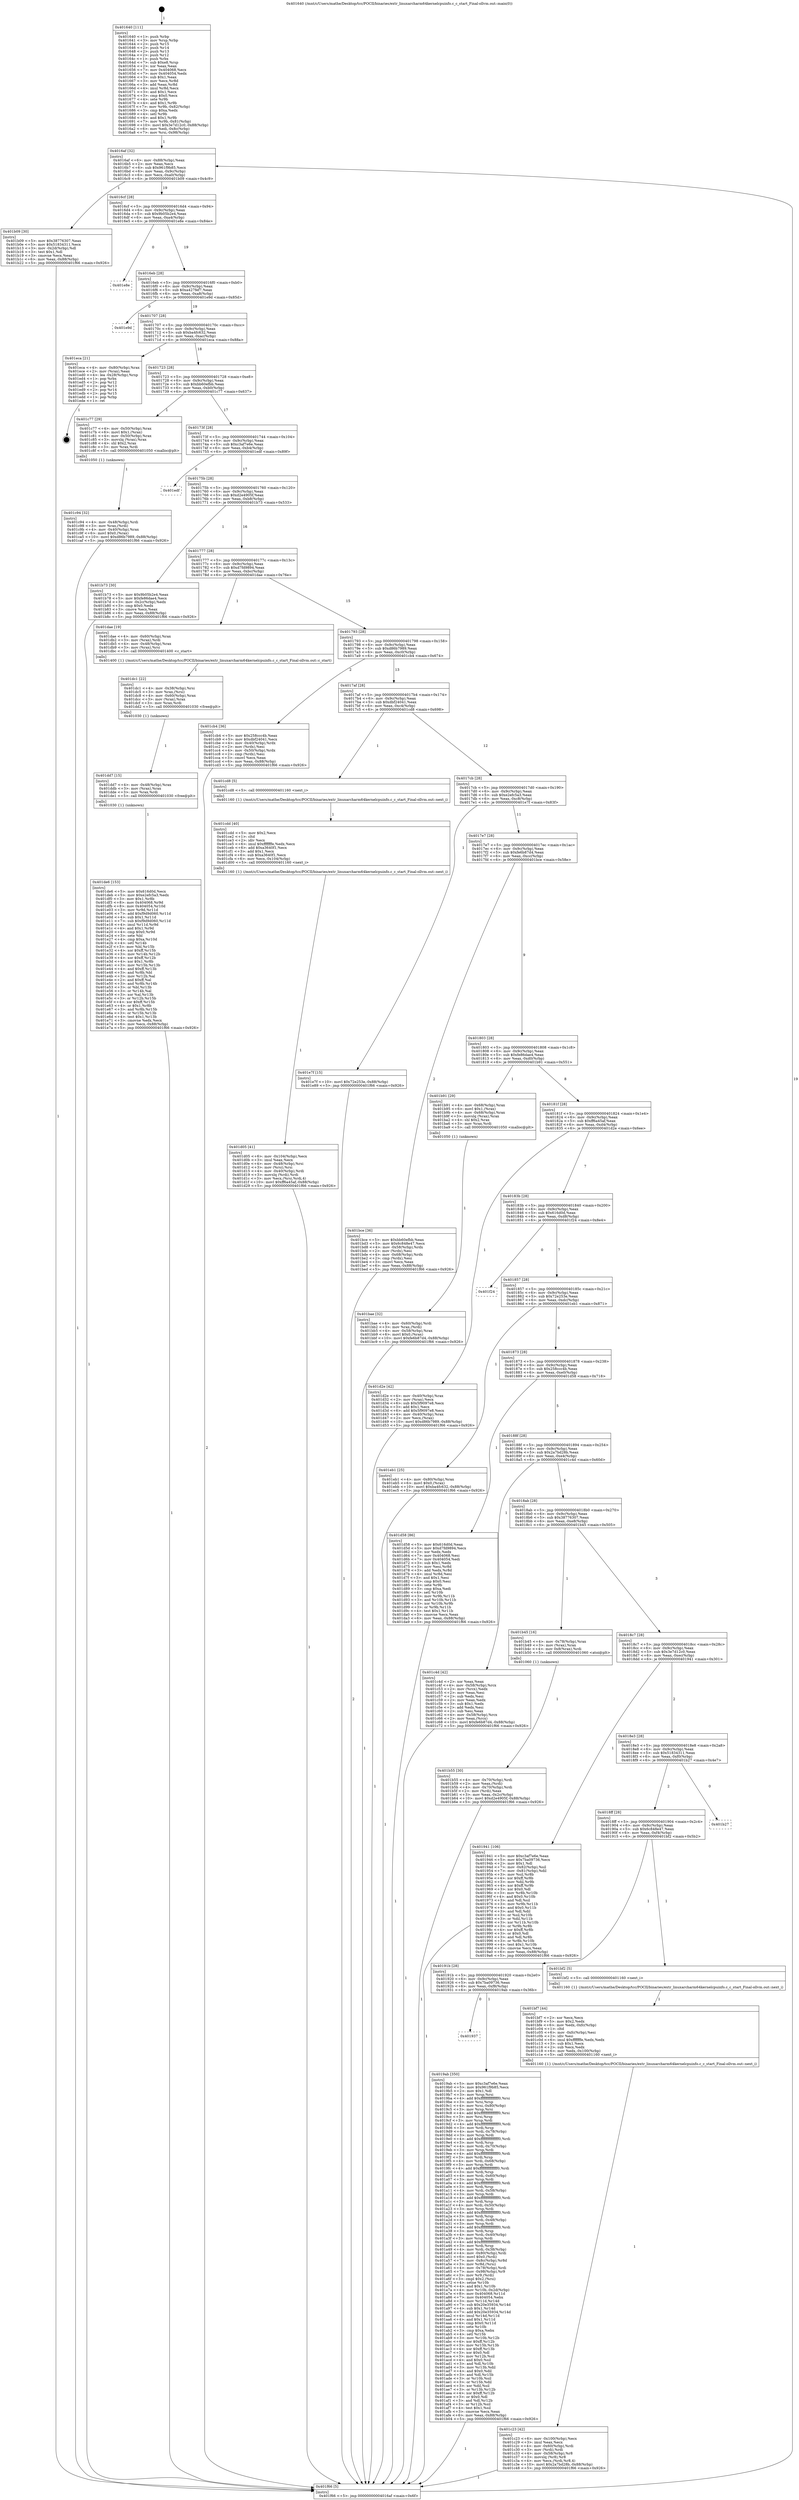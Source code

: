 digraph "0x401640" {
  label = "0x401640 (/mnt/c/Users/mathe/Desktop/tcc/POCII/binaries/extr_linuxarcharm64kernelcpuinfo.c_c_start_Final-ollvm.out::main(0))"
  labelloc = "t"
  node[shape=record]

  Entry [label="",width=0.3,height=0.3,shape=circle,fillcolor=black,style=filled]
  "0x4016af" [label="{
     0x4016af [32]\l
     | [instrs]\l
     &nbsp;&nbsp;0x4016af \<+6\>: mov -0x88(%rbp),%eax\l
     &nbsp;&nbsp;0x4016b5 \<+2\>: mov %eax,%ecx\l
     &nbsp;&nbsp;0x4016b7 \<+6\>: sub $0x961f9b85,%ecx\l
     &nbsp;&nbsp;0x4016bd \<+6\>: mov %eax,-0x9c(%rbp)\l
     &nbsp;&nbsp;0x4016c3 \<+6\>: mov %ecx,-0xa0(%rbp)\l
     &nbsp;&nbsp;0x4016c9 \<+6\>: je 0000000000401b09 \<main+0x4c9\>\l
  }"]
  "0x401b09" [label="{
     0x401b09 [30]\l
     | [instrs]\l
     &nbsp;&nbsp;0x401b09 \<+5\>: mov $0x38776307,%eax\l
     &nbsp;&nbsp;0x401b0e \<+5\>: mov $0x51834311,%ecx\l
     &nbsp;&nbsp;0x401b13 \<+3\>: mov -0x2d(%rbp),%dl\l
     &nbsp;&nbsp;0x401b16 \<+3\>: test $0x1,%dl\l
     &nbsp;&nbsp;0x401b19 \<+3\>: cmovne %ecx,%eax\l
     &nbsp;&nbsp;0x401b1c \<+6\>: mov %eax,-0x88(%rbp)\l
     &nbsp;&nbsp;0x401b22 \<+5\>: jmp 0000000000401f66 \<main+0x926\>\l
  }"]
  "0x4016cf" [label="{
     0x4016cf [28]\l
     | [instrs]\l
     &nbsp;&nbsp;0x4016cf \<+5\>: jmp 00000000004016d4 \<main+0x94\>\l
     &nbsp;&nbsp;0x4016d4 \<+6\>: mov -0x9c(%rbp),%eax\l
     &nbsp;&nbsp;0x4016da \<+5\>: sub $0x9b05b2e4,%eax\l
     &nbsp;&nbsp;0x4016df \<+6\>: mov %eax,-0xa4(%rbp)\l
     &nbsp;&nbsp;0x4016e5 \<+6\>: je 0000000000401e8e \<main+0x84e\>\l
  }"]
  Exit [label="",width=0.3,height=0.3,shape=circle,fillcolor=black,style=filled,peripheries=2]
  "0x401e8e" [label="{
     0x401e8e\l
  }", style=dashed]
  "0x4016eb" [label="{
     0x4016eb [28]\l
     | [instrs]\l
     &nbsp;&nbsp;0x4016eb \<+5\>: jmp 00000000004016f0 \<main+0xb0\>\l
     &nbsp;&nbsp;0x4016f0 \<+6\>: mov -0x9c(%rbp),%eax\l
     &nbsp;&nbsp;0x4016f6 \<+5\>: sub $0xa427fef7,%eax\l
     &nbsp;&nbsp;0x4016fb \<+6\>: mov %eax,-0xa8(%rbp)\l
     &nbsp;&nbsp;0x401701 \<+6\>: je 0000000000401e9d \<main+0x85d\>\l
  }"]
  "0x401de6" [label="{
     0x401de6 [153]\l
     | [instrs]\l
     &nbsp;&nbsp;0x401de6 \<+5\>: mov $0x616d0d,%ecx\l
     &nbsp;&nbsp;0x401deb \<+5\>: mov $0xe2efc5a3,%edx\l
     &nbsp;&nbsp;0x401df0 \<+3\>: mov $0x1,%r8b\l
     &nbsp;&nbsp;0x401df3 \<+8\>: mov 0x404068,%r9d\l
     &nbsp;&nbsp;0x401dfb \<+8\>: mov 0x404054,%r10d\l
     &nbsp;&nbsp;0x401e03 \<+3\>: mov %r9d,%r11d\l
     &nbsp;&nbsp;0x401e06 \<+7\>: add $0xf9d9d060,%r11d\l
     &nbsp;&nbsp;0x401e0d \<+4\>: sub $0x1,%r11d\l
     &nbsp;&nbsp;0x401e11 \<+7\>: sub $0xf9d9d060,%r11d\l
     &nbsp;&nbsp;0x401e18 \<+4\>: imul %r11d,%r9d\l
     &nbsp;&nbsp;0x401e1c \<+4\>: and $0x1,%r9d\l
     &nbsp;&nbsp;0x401e20 \<+4\>: cmp $0x0,%r9d\l
     &nbsp;&nbsp;0x401e24 \<+3\>: sete %bl\l
     &nbsp;&nbsp;0x401e27 \<+4\>: cmp $0xa,%r10d\l
     &nbsp;&nbsp;0x401e2b \<+4\>: setl %r14b\l
     &nbsp;&nbsp;0x401e2f \<+3\>: mov %bl,%r15b\l
     &nbsp;&nbsp;0x401e32 \<+4\>: xor $0xff,%r15b\l
     &nbsp;&nbsp;0x401e36 \<+3\>: mov %r14b,%r12b\l
     &nbsp;&nbsp;0x401e39 \<+4\>: xor $0xff,%r12b\l
     &nbsp;&nbsp;0x401e3d \<+4\>: xor $0x1,%r8b\l
     &nbsp;&nbsp;0x401e41 \<+3\>: mov %r15b,%r13b\l
     &nbsp;&nbsp;0x401e44 \<+4\>: and $0xff,%r13b\l
     &nbsp;&nbsp;0x401e48 \<+3\>: and %r8b,%bl\l
     &nbsp;&nbsp;0x401e4b \<+3\>: mov %r12b,%al\l
     &nbsp;&nbsp;0x401e4e \<+2\>: and $0xff,%al\l
     &nbsp;&nbsp;0x401e50 \<+3\>: and %r8b,%r14b\l
     &nbsp;&nbsp;0x401e53 \<+3\>: or %bl,%r13b\l
     &nbsp;&nbsp;0x401e56 \<+3\>: or %r14b,%al\l
     &nbsp;&nbsp;0x401e59 \<+3\>: xor %al,%r13b\l
     &nbsp;&nbsp;0x401e5c \<+3\>: or %r12b,%r15b\l
     &nbsp;&nbsp;0x401e5f \<+4\>: xor $0xff,%r15b\l
     &nbsp;&nbsp;0x401e63 \<+4\>: or $0x1,%r8b\l
     &nbsp;&nbsp;0x401e67 \<+3\>: and %r8b,%r15b\l
     &nbsp;&nbsp;0x401e6a \<+3\>: or %r15b,%r13b\l
     &nbsp;&nbsp;0x401e6d \<+4\>: test $0x1,%r13b\l
     &nbsp;&nbsp;0x401e71 \<+3\>: cmovne %edx,%ecx\l
     &nbsp;&nbsp;0x401e74 \<+6\>: mov %ecx,-0x88(%rbp)\l
     &nbsp;&nbsp;0x401e7a \<+5\>: jmp 0000000000401f66 \<main+0x926\>\l
  }"]
  "0x401e9d" [label="{
     0x401e9d\l
  }", style=dashed]
  "0x401707" [label="{
     0x401707 [28]\l
     | [instrs]\l
     &nbsp;&nbsp;0x401707 \<+5\>: jmp 000000000040170c \<main+0xcc\>\l
     &nbsp;&nbsp;0x40170c \<+6\>: mov -0x9c(%rbp),%eax\l
     &nbsp;&nbsp;0x401712 \<+5\>: sub $0xba4fc632,%eax\l
     &nbsp;&nbsp;0x401717 \<+6\>: mov %eax,-0xac(%rbp)\l
     &nbsp;&nbsp;0x40171d \<+6\>: je 0000000000401eca \<main+0x88a\>\l
  }"]
  "0x401dd7" [label="{
     0x401dd7 [15]\l
     | [instrs]\l
     &nbsp;&nbsp;0x401dd7 \<+4\>: mov -0x48(%rbp),%rax\l
     &nbsp;&nbsp;0x401ddb \<+3\>: mov (%rax),%rax\l
     &nbsp;&nbsp;0x401dde \<+3\>: mov %rax,%rdi\l
     &nbsp;&nbsp;0x401de1 \<+5\>: call 0000000000401030 \<free@plt\>\l
     | [calls]\l
     &nbsp;&nbsp;0x401030 \{1\} (unknown)\l
  }"]
  "0x401eca" [label="{
     0x401eca [21]\l
     | [instrs]\l
     &nbsp;&nbsp;0x401eca \<+4\>: mov -0x80(%rbp),%rax\l
     &nbsp;&nbsp;0x401ece \<+2\>: mov (%rax),%eax\l
     &nbsp;&nbsp;0x401ed0 \<+4\>: lea -0x28(%rbp),%rsp\l
     &nbsp;&nbsp;0x401ed4 \<+1\>: pop %rbx\l
     &nbsp;&nbsp;0x401ed5 \<+2\>: pop %r12\l
     &nbsp;&nbsp;0x401ed7 \<+2\>: pop %r13\l
     &nbsp;&nbsp;0x401ed9 \<+2\>: pop %r14\l
     &nbsp;&nbsp;0x401edb \<+2\>: pop %r15\l
     &nbsp;&nbsp;0x401edd \<+1\>: pop %rbp\l
     &nbsp;&nbsp;0x401ede \<+1\>: ret\l
  }"]
  "0x401723" [label="{
     0x401723 [28]\l
     | [instrs]\l
     &nbsp;&nbsp;0x401723 \<+5\>: jmp 0000000000401728 \<main+0xe8\>\l
     &nbsp;&nbsp;0x401728 \<+6\>: mov -0x9c(%rbp),%eax\l
     &nbsp;&nbsp;0x40172e \<+5\>: sub $0xbb60efbb,%eax\l
     &nbsp;&nbsp;0x401733 \<+6\>: mov %eax,-0xb0(%rbp)\l
     &nbsp;&nbsp;0x401739 \<+6\>: je 0000000000401c77 \<main+0x637\>\l
  }"]
  "0x401dc1" [label="{
     0x401dc1 [22]\l
     | [instrs]\l
     &nbsp;&nbsp;0x401dc1 \<+4\>: mov -0x38(%rbp),%rsi\l
     &nbsp;&nbsp;0x401dc5 \<+3\>: mov %rax,(%rsi)\l
     &nbsp;&nbsp;0x401dc8 \<+4\>: mov -0x60(%rbp),%rax\l
     &nbsp;&nbsp;0x401dcc \<+3\>: mov (%rax),%rax\l
     &nbsp;&nbsp;0x401dcf \<+3\>: mov %rax,%rdi\l
     &nbsp;&nbsp;0x401dd2 \<+5\>: call 0000000000401030 \<free@plt\>\l
     | [calls]\l
     &nbsp;&nbsp;0x401030 \{1\} (unknown)\l
  }"]
  "0x401c77" [label="{
     0x401c77 [29]\l
     | [instrs]\l
     &nbsp;&nbsp;0x401c77 \<+4\>: mov -0x50(%rbp),%rax\l
     &nbsp;&nbsp;0x401c7b \<+6\>: movl $0x1,(%rax)\l
     &nbsp;&nbsp;0x401c81 \<+4\>: mov -0x50(%rbp),%rax\l
     &nbsp;&nbsp;0x401c85 \<+3\>: movslq (%rax),%rax\l
     &nbsp;&nbsp;0x401c88 \<+4\>: shl $0x2,%rax\l
     &nbsp;&nbsp;0x401c8c \<+3\>: mov %rax,%rdi\l
     &nbsp;&nbsp;0x401c8f \<+5\>: call 0000000000401050 \<malloc@plt\>\l
     | [calls]\l
     &nbsp;&nbsp;0x401050 \{1\} (unknown)\l
  }"]
  "0x40173f" [label="{
     0x40173f [28]\l
     | [instrs]\l
     &nbsp;&nbsp;0x40173f \<+5\>: jmp 0000000000401744 \<main+0x104\>\l
     &nbsp;&nbsp;0x401744 \<+6\>: mov -0x9c(%rbp),%eax\l
     &nbsp;&nbsp;0x40174a \<+5\>: sub $0xc3af7e6e,%eax\l
     &nbsp;&nbsp;0x40174f \<+6\>: mov %eax,-0xb4(%rbp)\l
     &nbsp;&nbsp;0x401755 \<+6\>: je 0000000000401edf \<main+0x89f\>\l
  }"]
  "0x401d05" [label="{
     0x401d05 [41]\l
     | [instrs]\l
     &nbsp;&nbsp;0x401d05 \<+6\>: mov -0x104(%rbp),%ecx\l
     &nbsp;&nbsp;0x401d0b \<+3\>: imul %eax,%ecx\l
     &nbsp;&nbsp;0x401d0e \<+4\>: mov -0x48(%rbp),%rsi\l
     &nbsp;&nbsp;0x401d12 \<+3\>: mov (%rsi),%rsi\l
     &nbsp;&nbsp;0x401d15 \<+4\>: mov -0x40(%rbp),%rdi\l
     &nbsp;&nbsp;0x401d19 \<+3\>: movslq (%rdi),%rdi\l
     &nbsp;&nbsp;0x401d1c \<+3\>: mov %ecx,(%rsi,%rdi,4)\l
     &nbsp;&nbsp;0x401d1f \<+10\>: movl $0xff6a45af,-0x88(%rbp)\l
     &nbsp;&nbsp;0x401d29 \<+5\>: jmp 0000000000401f66 \<main+0x926\>\l
  }"]
  "0x401edf" [label="{
     0x401edf\l
  }", style=dashed]
  "0x40175b" [label="{
     0x40175b [28]\l
     | [instrs]\l
     &nbsp;&nbsp;0x40175b \<+5\>: jmp 0000000000401760 \<main+0x120\>\l
     &nbsp;&nbsp;0x401760 \<+6\>: mov -0x9c(%rbp),%eax\l
     &nbsp;&nbsp;0x401766 \<+5\>: sub $0xd2e4905f,%eax\l
     &nbsp;&nbsp;0x40176b \<+6\>: mov %eax,-0xb8(%rbp)\l
     &nbsp;&nbsp;0x401771 \<+6\>: je 0000000000401b73 \<main+0x533\>\l
  }"]
  "0x401cdd" [label="{
     0x401cdd [40]\l
     | [instrs]\l
     &nbsp;&nbsp;0x401cdd \<+5\>: mov $0x2,%ecx\l
     &nbsp;&nbsp;0x401ce2 \<+1\>: cltd\l
     &nbsp;&nbsp;0x401ce3 \<+2\>: idiv %ecx\l
     &nbsp;&nbsp;0x401ce5 \<+6\>: imul $0xfffffffe,%edx,%ecx\l
     &nbsp;&nbsp;0x401ceb \<+6\>: add $0xa3640f1,%ecx\l
     &nbsp;&nbsp;0x401cf1 \<+3\>: add $0x1,%ecx\l
     &nbsp;&nbsp;0x401cf4 \<+6\>: sub $0xa3640f1,%ecx\l
     &nbsp;&nbsp;0x401cfa \<+6\>: mov %ecx,-0x104(%rbp)\l
     &nbsp;&nbsp;0x401d00 \<+5\>: call 0000000000401160 \<next_i\>\l
     | [calls]\l
     &nbsp;&nbsp;0x401160 \{1\} (/mnt/c/Users/mathe/Desktop/tcc/POCII/binaries/extr_linuxarcharm64kernelcpuinfo.c_c_start_Final-ollvm.out::next_i)\l
  }"]
  "0x401b73" [label="{
     0x401b73 [30]\l
     | [instrs]\l
     &nbsp;&nbsp;0x401b73 \<+5\>: mov $0x9b05b2e4,%eax\l
     &nbsp;&nbsp;0x401b78 \<+5\>: mov $0xfe86dae4,%ecx\l
     &nbsp;&nbsp;0x401b7d \<+3\>: mov -0x2c(%rbp),%edx\l
     &nbsp;&nbsp;0x401b80 \<+3\>: cmp $0x0,%edx\l
     &nbsp;&nbsp;0x401b83 \<+3\>: cmove %ecx,%eax\l
     &nbsp;&nbsp;0x401b86 \<+6\>: mov %eax,-0x88(%rbp)\l
     &nbsp;&nbsp;0x401b8c \<+5\>: jmp 0000000000401f66 \<main+0x926\>\l
  }"]
  "0x401777" [label="{
     0x401777 [28]\l
     | [instrs]\l
     &nbsp;&nbsp;0x401777 \<+5\>: jmp 000000000040177c \<main+0x13c\>\l
     &nbsp;&nbsp;0x40177c \<+6\>: mov -0x9c(%rbp),%eax\l
     &nbsp;&nbsp;0x401782 \<+5\>: sub $0xd7fd9894,%eax\l
     &nbsp;&nbsp;0x401787 \<+6\>: mov %eax,-0xbc(%rbp)\l
     &nbsp;&nbsp;0x40178d \<+6\>: je 0000000000401dae \<main+0x76e\>\l
  }"]
  "0x401c94" [label="{
     0x401c94 [32]\l
     | [instrs]\l
     &nbsp;&nbsp;0x401c94 \<+4\>: mov -0x48(%rbp),%rdi\l
     &nbsp;&nbsp;0x401c98 \<+3\>: mov %rax,(%rdi)\l
     &nbsp;&nbsp;0x401c9b \<+4\>: mov -0x40(%rbp),%rax\l
     &nbsp;&nbsp;0x401c9f \<+6\>: movl $0x0,(%rax)\l
     &nbsp;&nbsp;0x401ca5 \<+10\>: movl $0xd86b7989,-0x88(%rbp)\l
     &nbsp;&nbsp;0x401caf \<+5\>: jmp 0000000000401f66 \<main+0x926\>\l
  }"]
  "0x401dae" [label="{
     0x401dae [19]\l
     | [instrs]\l
     &nbsp;&nbsp;0x401dae \<+4\>: mov -0x60(%rbp),%rax\l
     &nbsp;&nbsp;0x401db2 \<+3\>: mov (%rax),%rdi\l
     &nbsp;&nbsp;0x401db5 \<+4\>: mov -0x48(%rbp),%rax\l
     &nbsp;&nbsp;0x401db9 \<+3\>: mov (%rax),%rsi\l
     &nbsp;&nbsp;0x401dbc \<+5\>: call 0000000000401400 \<c_start\>\l
     | [calls]\l
     &nbsp;&nbsp;0x401400 \{1\} (/mnt/c/Users/mathe/Desktop/tcc/POCII/binaries/extr_linuxarcharm64kernelcpuinfo.c_c_start_Final-ollvm.out::c_start)\l
  }"]
  "0x401793" [label="{
     0x401793 [28]\l
     | [instrs]\l
     &nbsp;&nbsp;0x401793 \<+5\>: jmp 0000000000401798 \<main+0x158\>\l
     &nbsp;&nbsp;0x401798 \<+6\>: mov -0x9c(%rbp),%eax\l
     &nbsp;&nbsp;0x40179e \<+5\>: sub $0xd86b7989,%eax\l
     &nbsp;&nbsp;0x4017a3 \<+6\>: mov %eax,-0xc0(%rbp)\l
     &nbsp;&nbsp;0x4017a9 \<+6\>: je 0000000000401cb4 \<main+0x674\>\l
  }"]
  "0x401c23" [label="{
     0x401c23 [42]\l
     | [instrs]\l
     &nbsp;&nbsp;0x401c23 \<+6\>: mov -0x100(%rbp),%ecx\l
     &nbsp;&nbsp;0x401c29 \<+3\>: imul %eax,%ecx\l
     &nbsp;&nbsp;0x401c2c \<+4\>: mov -0x60(%rbp),%rdi\l
     &nbsp;&nbsp;0x401c30 \<+3\>: mov (%rdi),%rdi\l
     &nbsp;&nbsp;0x401c33 \<+4\>: mov -0x58(%rbp),%r8\l
     &nbsp;&nbsp;0x401c37 \<+3\>: movslq (%r8),%r8\l
     &nbsp;&nbsp;0x401c3a \<+4\>: mov %ecx,(%rdi,%r8,4)\l
     &nbsp;&nbsp;0x401c3e \<+10\>: movl $0x2a7bd28b,-0x88(%rbp)\l
     &nbsp;&nbsp;0x401c48 \<+5\>: jmp 0000000000401f66 \<main+0x926\>\l
  }"]
  "0x401cb4" [label="{
     0x401cb4 [36]\l
     | [instrs]\l
     &nbsp;&nbsp;0x401cb4 \<+5\>: mov $0x258ccc4b,%eax\l
     &nbsp;&nbsp;0x401cb9 \<+5\>: mov $0xdbf24041,%ecx\l
     &nbsp;&nbsp;0x401cbe \<+4\>: mov -0x40(%rbp),%rdx\l
     &nbsp;&nbsp;0x401cc2 \<+2\>: mov (%rdx),%esi\l
     &nbsp;&nbsp;0x401cc4 \<+4\>: mov -0x50(%rbp),%rdx\l
     &nbsp;&nbsp;0x401cc8 \<+2\>: cmp (%rdx),%esi\l
     &nbsp;&nbsp;0x401cca \<+3\>: cmovl %ecx,%eax\l
     &nbsp;&nbsp;0x401ccd \<+6\>: mov %eax,-0x88(%rbp)\l
     &nbsp;&nbsp;0x401cd3 \<+5\>: jmp 0000000000401f66 \<main+0x926\>\l
  }"]
  "0x4017af" [label="{
     0x4017af [28]\l
     | [instrs]\l
     &nbsp;&nbsp;0x4017af \<+5\>: jmp 00000000004017b4 \<main+0x174\>\l
     &nbsp;&nbsp;0x4017b4 \<+6\>: mov -0x9c(%rbp),%eax\l
     &nbsp;&nbsp;0x4017ba \<+5\>: sub $0xdbf24041,%eax\l
     &nbsp;&nbsp;0x4017bf \<+6\>: mov %eax,-0xc4(%rbp)\l
     &nbsp;&nbsp;0x4017c5 \<+6\>: je 0000000000401cd8 \<main+0x698\>\l
  }"]
  "0x401bf7" [label="{
     0x401bf7 [44]\l
     | [instrs]\l
     &nbsp;&nbsp;0x401bf7 \<+2\>: xor %ecx,%ecx\l
     &nbsp;&nbsp;0x401bf9 \<+5\>: mov $0x2,%edx\l
     &nbsp;&nbsp;0x401bfe \<+6\>: mov %edx,-0xfc(%rbp)\l
     &nbsp;&nbsp;0x401c04 \<+1\>: cltd\l
     &nbsp;&nbsp;0x401c05 \<+6\>: mov -0xfc(%rbp),%esi\l
     &nbsp;&nbsp;0x401c0b \<+2\>: idiv %esi\l
     &nbsp;&nbsp;0x401c0d \<+6\>: imul $0xfffffffe,%edx,%edx\l
     &nbsp;&nbsp;0x401c13 \<+3\>: sub $0x1,%ecx\l
     &nbsp;&nbsp;0x401c16 \<+2\>: sub %ecx,%edx\l
     &nbsp;&nbsp;0x401c18 \<+6\>: mov %edx,-0x100(%rbp)\l
     &nbsp;&nbsp;0x401c1e \<+5\>: call 0000000000401160 \<next_i\>\l
     | [calls]\l
     &nbsp;&nbsp;0x401160 \{1\} (/mnt/c/Users/mathe/Desktop/tcc/POCII/binaries/extr_linuxarcharm64kernelcpuinfo.c_c_start_Final-ollvm.out::next_i)\l
  }"]
  "0x401cd8" [label="{
     0x401cd8 [5]\l
     | [instrs]\l
     &nbsp;&nbsp;0x401cd8 \<+5\>: call 0000000000401160 \<next_i\>\l
     | [calls]\l
     &nbsp;&nbsp;0x401160 \{1\} (/mnt/c/Users/mathe/Desktop/tcc/POCII/binaries/extr_linuxarcharm64kernelcpuinfo.c_c_start_Final-ollvm.out::next_i)\l
  }"]
  "0x4017cb" [label="{
     0x4017cb [28]\l
     | [instrs]\l
     &nbsp;&nbsp;0x4017cb \<+5\>: jmp 00000000004017d0 \<main+0x190\>\l
     &nbsp;&nbsp;0x4017d0 \<+6\>: mov -0x9c(%rbp),%eax\l
     &nbsp;&nbsp;0x4017d6 \<+5\>: sub $0xe2efc5a3,%eax\l
     &nbsp;&nbsp;0x4017db \<+6\>: mov %eax,-0xc8(%rbp)\l
     &nbsp;&nbsp;0x4017e1 \<+6\>: je 0000000000401e7f \<main+0x83f\>\l
  }"]
  "0x401bae" [label="{
     0x401bae [32]\l
     | [instrs]\l
     &nbsp;&nbsp;0x401bae \<+4\>: mov -0x60(%rbp),%rdi\l
     &nbsp;&nbsp;0x401bb2 \<+3\>: mov %rax,(%rdi)\l
     &nbsp;&nbsp;0x401bb5 \<+4\>: mov -0x58(%rbp),%rax\l
     &nbsp;&nbsp;0x401bb9 \<+6\>: movl $0x0,(%rax)\l
     &nbsp;&nbsp;0x401bbf \<+10\>: movl $0xfe6b87d4,-0x88(%rbp)\l
     &nbsp;&nbsp;0x401bc9 \<+5\>: jmp 0000000000401f66 \<main+0x926\>\l
  }"]
  "0x401e7f" [label="{
     0x401e7f [15]\l
     | [instrs]\l
     &nbsp;&nbsp;0x401e7f \<+10\>: movl $0x72e253e,-0x88(%rbp)\l
     &nbsp;&nbsp;0x401e89 \<+5\>: jmp 0000000000401f66 \<main+0x926\>\l
  }"]
  "0x4017e7" [label="{
     0x4017e7 [28]\l
     | [instrs]\l
     &nbsp;&nbsp;0x4017e7 \<+5\>: jmp 00000000004017ec \<main+0x1ac\>\l
     &nbsp;&nbsp;0x4017ec \<+6\>: mov -0x9c(%rbp),%eax\l
     &nbsp;&nbsp;0x4017f2 \<+5\>: sub $0xfe6b87d4,%eax\l
     &nbsp;&nbsp;0x4017f7 \<+6\>: mov %eax,-0xcc(%rbp)\l
     &nbsp;&nbsp;0x4017fd \<+6\>: je 0000000000401bce \<main+0x58e\>\l
  }"]
  "0x401b55" [label="{
     0x401b55 [30]\l
     | [instrs]\l
     &nbsp;&nbsp;0x401b55 \<+4\>: mov -0x70(%rbp),%rdi\l
     &nbsp;&nbsp;0x401b59 \<+2\>: mov %eax,(%rdi)\l
     &nbsp;&nbsp;0x401b5b \<+4\>: mov -0x70(%rbp),%rdi\l
     &nbsp;&nbsp;0x401b5f \<+2\>: mov (%rdi),%eax\l
     &nbsp;&nbsp;0x401b61 \<+3\>: mov %eax,-0x2c(%rbp)\l
     &nbsp;&nbsp;0x401b64 \<+10\>: movl $0xd2e4905f,-0x88(%rbp)\l
     &nbsp;&nbsp;0x401b6e \<+5\>: jmp 0000000000401f66 \<main+0x926\>\l
  }"]
  "0x401bce" [label="{
     0x401bce [36]\l
     | [instrs]\l
     &nbsp;&nbsp;0x401bce \<+5\>: mov $0xbb60efbb,%eax\l
     &nbsp;&nbsp;0x401bd3 \<+5\>: mov $0x6c848e47,%ecx\l
     &nbsp;&nbsp;0x401bd8 \<+4\>: mov -0x58(%rbp),%rdx\l
     &nbsp;&nbsp;0x401bdc \<+2\>: mov (%rdx),%esi\l
     &nbsp;&nbsp;0x401bde \<+4\>: mov -0x68(%rbp),%rdx\l
     &nbsp;&nbsp;0x401be2 \<+2\>: cmp (%rdx),%esi\l
     &nbsp;&nbsp;0x401be4 \<+3\>: cmovl %ecx,%eax\l
     &nbsp;&nbsp;0x401be7 \<+6\>: mov %eax,-0x88(%rbp)\l
     &nbsp;&nbsp;0x401bed \<+5\>: jmp 0000000000401f66 \<main+0x926\>\l
  }"]
  "0x401803" [label="{
     0x401803 [28]\l
     | [instrs]\l
     &nbsp;&nbsp;0x401803 \<+5\>: jmp 0000000000401808 \<main+0x1c8\>\l
     &nbsp;&nbsp;0x401808 \<+6\>: mov -0x9c(%rbp),%eax\l
     &nbsp;&nbsp;0x40180e \<+5\>: sub $0xfe86dae4,%eax\l
     &nbsp;&nbsp;0x401813 \<+6\>: mov %eax,-0xd0(%rbp)\l
     &nbsp;&nbsp;0x401819 \<+6\>: je 0000000000401b91 \<main+0x551\>\l
  }"]
  "0x401937" [label="{
     0x401937\l
  }", style=dashed]
  "0x401b91" [label="{
     0x401b91 [29]\l
     | [instrs]\l
     &nbsp;&nbsp;0x401b91 \<+4\>: mov -0x68(%rbp),%rax\l
     &nbsp;&nbsp;0x401b95 \<+6\>: movl $0x1,(%rax)\l
     &nbsp;&nbsp;0x401b9b \<+4\>: mov -0x68(%rbp),%rax\l
     &nbsp;&nbsp;0x401b9f \<+3\>: movslq (%rax),%rax\l
     &nbsp;&nbsp;0x401ba2 \<+4\>: shl $0x2,%rax\l
     &nbsp;&nbsp;0x401ba6 \<+3\>: mov %rax,%rdi\l
     &nbsp;&nbsp;0x401ba9 \<+5\>: call 0000000000401050 \<malloc@plt\>\l
     | [calls]\l
     &nbsp;&nbsp;0x401050 \{1\} (unknown)\l
  }"]
  "0x40181f" [label="{
     0x40181f [28]\l
     | [instrs]\l
     &nbsp;&nbsp;0x40181f \<+5\>: jmp 0000000000401824 \<main+0x1e4\>\l
     &nbsp;&nbsp;0x401824 \<+6\>: mov -0x9c(%rbp),%eax\l
     &nbsp;&nbsp;0x40182a \<+5\>: sub $0xff6a45af,%eax\l
     &nbsp;&nbsp;0x40182f \<+6\>: mov %eax,-0xd4(%rbp)\l
     &nbsp;&nbsp;0x401835 \<+6\>: je 0000000000401d2e \<main+0x6ee\>\l
  }"]
  "0x4019ab" [label="{
     0x4019ab [350]\l
     | [instrs]\l
     &nbsp;&nbsp;0x4019ab \<+5\>: mov $0xc3af7e6e,%eax\l
     &nbsp;&nbsp;0x4019b0 \<+5\>: mov $0x961f9b85,%ecx\l
     &nbsp;&nbsp;0x4019b5 \<+2\>: mov $0x1,%dl\l
     &nbsp;&nbsp;0x4019b7 \<+3\>: mov %rsp,%rsi\l
     &nbsp;&nbsp;0x4019ba \<+4\>: add $0xfffffffffffffff0,%rsi\l
     &nbsp;&nbsp;0x4019be \<+3\>: mov %rsi,%rsp\l
     &nbsp;&nbsp;0x4019c1 \<+4\>: mov %rsi,-0x80(%rbp)\l
     &nbsp;&nbsp;0x4019c5 \<+3\>: mov %rsp,%rsi\l
     &nbsp;&nbsp;0x4019c8 \<+4\>: add $0xfffffffffffffff0,%rsi\l
     &nbsp;&nbsp;0x4019cc \<+3\>: mov %rsi,%rsp\l
     &nbsp;&nbsp;0x4019cf \<+3\>: mov %rsp,%rdi\l
     &nbsp;&nbsp;0x4019d2 \<+4\>: add $0xfffffffffffffff0,%rdi\l
     &nbsp;&nbsp;0x4019d6 \<+3\>: mov %rdi,%rsp\l
     &nbsp;&nbsp;0x4019d9 \<+4\>: mov %rdi,-0x78(%rbp)\l
     &nbsp;&nbsp;0x4019dd \<+3\>: mov %rsp,%rdi\l
     &nbsp;&nbsp;0x4019e0 \<+4\>: add $0xfffffffffffffff0,%rdi\l
     &nbsp;&nbsp;0x4019e4 \<+3\>: mov %rdi,%rsp\l
     &nbsp;&nbsp;0x4019e7 \<+4\>: mov %rdi,-0x70(%rbp)\l
     &nbsp;&nbsp;0x4019eb \<+3\>: mov %rsp,%rdi\l
     &nbsp;&nbsp;0x4019ee \<+4\>: add $0xfffffffffffffff0,%rdi\l
     &nbsp;&nbsp;0x4019f2 \<+3\>: mov %rdi,%rsp\l
     &nbsp;&nbsp;0x4019f5 \<+4\>: mov %rdi,-0x68(%rbp)\l
     &nbsp;&nbsp;0x4019f9 \<+3\>: mov %rsp,%rdi\l
     &nbsp;&nbsp;0x4019fc \<+4\>: add $0xfffffffffffffff0,%rdi\l
     &nbsp;&nbsp;0x401a00 \<+3\>: mov %rdi,%rsp\l
     &nbsp;&nbsp;0x401a03 \<+4\>: mov %rdi,-0x60(%rbp)\l
     &nbsp;&nbsp;0x401a07 \<+3\>: mov %rsp,%rdi\l
     &nbsp;&nbsp;0x401a0a \<+4\>: add $0xfffffffffffffff0,%rdi\l
     &nbsp;&nbsp;0x401a0e \<+3\>: mov %rdi,%rsp\l
     &nbsp;&nbsp;0x401a11 \<+4\>: mov %rdi,-0x58(%rbp)\l
     &nbsp;&nbsp;0x401a15 \<+3\>: mov %rsp,%rdi\l
     &nbsp;&nbsp;0x401a18 \<+4\>: add $0xfffffffffffffff0,%rdi\l
     &nbsp;&nbsp;0x401a1c \<+3\>: mov %rdi,%rsp\l
     &nbsp;&nbsp;0x401a1f \<+4\>: mov %rdi,-0x50(%rbp)\l
     &nbsp;&nbsp;0x401a23 \<+3\>: mov %rsp,%rdi\l
     &nbsp;&nbsp;0x401a26 \<+4\>: add $0xfffffffffffffff0,%rdi\l
     &nbsp;&nbsp;0x401a2a \<+3\>: mov %rdi,%rsp\l
     &nbsp;&nbsp;0x401a2d \<+4\>: mov %rdi,-0x48(%rbp)\l
     &nbsp;&nbsp;0x401a31 \<+3\>: mov %rsp,%rdi\l
     &nbsp;&nbsp;0x401a34 \<+4\>: add $0xfffffffffffffff0,%rdi\l
     &nbsp;&nbsp;0x401a38 \<+3\>: mov %rdi,%rsp\l
     &nbsp;&nbsp;0x401a3b \<+4\>: mov %rdi,-0x40(%rbp)\l
     &nbsp;&nbsp;0x401a3f \<+3\>: mov %rsp,%rdi\l
     &nbsp;&nbsp;0x401a42 \<+4\>: add $0xfffffffffffffff0,%rdi\l
     &nbsp;&nbsp;0x401a46 \<+3\>: mov %rdi,%rsp\l
     &nbsp;&nbsp;0x401a49 \<+4\>: mov %rdi,-0x38(%rbp)\l
     &nbsp;&nbsp;0x401a4d \<+4\>: mov -0x80(%rbp),%rdi\l
     &nbsp;&nbsp;0x401a51 \<+6\>: movl $0x0,(%rdi)\l
     &nbsp;&nbsp;0x401a57 \<+7\>: mov -0x8c(%rbp),%r8d\l
     &nbsp;&nbsp;0x401a5e \<+3\>: mov %r8d,(%rsi)\l
     &nbsp;&nbsp;0x401a61 \<+4\>: mov -0x78(%rbp),%rdi\l
     &nbsp;&nbsp;0x401a65 \<+7\>: mov -0x98(%rbp),%r9\l
     &nbsp;&nbsp;0x401a6c \<+3\>: mov %r9,(%rdi)\l
     &nbsp;&nbsp;0x401a6f \<+3\>: cmpl $0x2,(%rsi)\l
     &nbsp;&nbsp;0x401a72 \<+4\>: setne %r10b\l
     &nbsp;&nbsp;0x401a76 \<+4\>: and $0x1,%r10b\l
     &nbsp;&nbsp;0x401a7a \<+4\>: mov %r10b,-0x2d(%rbp)\l
     &nbsp;&nbsp;0x401a7e \<+8\>: mov 0x404068,%r11d\l
     &nbsp;&nbsp;0x401a86 \<+7\>: mov 0x404054,%ebx\l
     &nbsp;&nbsp;0x401a8d \<+3\>: mov %r11d,%r14d\l
     &nbsp;&nbsp;0x401a90 \<+7\>: sub $0x20e35934,%r14d\l
     &nbsp;&nbsp;0x401a97 \<+4\>: sub $0x1,%r14d\l
     &nbsp;&nbsp;0x401a9b \<+7\>: add $0x20e35934,%r14d\l
     &nbsp;&nbsp;0x401aa2 \<+4\>: imul %r14d,%r11d\l
     &nbsp;&nbsp;0x401aa6 \<+4\>: and $0x1,%r11d\l
     &nbsp;&nbsp;0x401aaa \<+4\>: cmp $0x0,%r11d\l
     &nbsp;&nbsp;0x401aae \<+4\>: sete %r10b\l
     &nbsp;&nbsp;0x401ab2 \<+3\>: cmp $0xa,%ebx\l
     &nbsp;&nbsp;0x401ab5 \<+4\>: setl %r15b\l
     &nbsp;&nbsp;0x401ab9 \<+3\>: mov %r10b,%r12b\l
     &nbsp;&nbsp;0x401abc \<+4\>: xor $0xff,%r12b\l
     &nbsp;&nbsp;0x401ac0 \<+3\>: mov %r15b,%r13b\l
     &nbsp;&nbsp;0x401ac3 \<+4\>: xor $0xff,%r13b\l
     &nbsp;&nbsp;0x401ac7 \<+3\>: xor $0x0,%dl\l
     &nbsp;&nbsp;0x401aca \<+3\>: mov %r12b,%sil\l
     &nbsp;&nbsp;0x401acd \<+4\>: and $0x0,%sil\l
     &nbsp;&nbsp;0x401ad1 \<+3\>: and %dl,%r10b\l
     &nbsp;&nbsp;0x401ad4 \<+3\>: mov %r13b,%dil\l
     &nbsp;&nbsp;0x401ad7 \<+4\>: and $0x0,%dil\l
     &nbsp;&nbsp;0x401adb \<+3\>: and %dl,%r15b\l
     &nbsp;&nbsp;0x401ade \<+3\>: or %r10b,%sil\l
     &nbsp;&nbsp;0x401ae1 \<+3\>: or %r15b,%dil\l
     &nbsp;&nbsp;0x401ae4 \<+3\>: xor %dil,%sil\l
     &nbsp;&nbsp;0x401ae7 \<+3\>: or %r13b,%r12b\l
     &nbsp;&nbsp;0x401aea \<+4\>: xor $0xff,%r12b\l
     &nbsp;&nbsp;0x401aee \<+3\>: or $0x0,%dl\l
     &nbsp;&nbsp;0x401af1 \<+3\>: and %dl,%r12b\l
     &nbsp;&nbsp;0x401af4 \<+3\>: or %r12b,%sil\l
     &nbsp;&nbsp;0x401af7 \<+4\>: test $0x1,%sil\l
     &nbsp;&nbsp;0x401afb \<+3\>: cmovne %ecx,%eax\l
     &nbsp;&nbsp;0x401afe \<+6\>: mov %eax,-0x88(%rbp)\l
     &nbsp;&nbsp;0x401b04 \<+5\>: jmp 0000000000401f66 \<main+0x926\>\l
  }"]
  "0x401d2e" [label="{
     0x401d2e [42]\l
     | [instrs]\l
     &nbsp;&nbsp;0x401d2e \<+4\>: mov -0x40(%rbp),%rax\l
     &nbsp;&nbsp;0x401d32 \<+2\>: mov (%rax),%ecx\l
     &nbsp;&nbsp;0x401d34 \<+6\>: sub $0x5f9097e8,%ecx\l
     &nbsp;&nbsp;0x401d3a \<+3\>: add $0x1,%ecx\l
     &nbsp;&nbsp;0x401d3d \<+6\>: add $0x5f9097e8,%ecx\l
     &nbsp;&nbsp;0x401d43 \<+4\>: mov -0x40(%rbp),%rax\l
     &nbsp;&nbsp;0x401d47 \<+2\>: mov %ecx,(%rax)\l
     &nbsp;&nbsp;0x401d49 \<+10\>: movl $0xd86b7989,-0x88(%rbp)\l
     &nbsp;&nbsp;0x401d53 \<+5\>: jmp 0000000000401f66 \<main+0x926\>\l
  }"]
  "0x40183b" [label="{
     0x40183b [28]\l
     | [instrs]\l
     &nbsp;&nbsp;0x40183b \<+5\>: jmp 0000000000401840 \<main+0x200\>\l
     &nbsp;&nbsp;0x401840 \<+6\>: mov -0x9c(%rbp),%eax\l
     &nbsp;&nbsp;0x401846 \<+5\>: sub $0x616d0d,%eax\l
     &nbsp;&nbsp;0x40184b \<+6\>: mov %eax,-0xd8(%rbp)\l
     &nbsp;&nbsp;0x401851 \<+6\>: je 0000000000401f24 \<main+0x8e4\>\l
  }"]
  "0x40191b" [label="{
     0x40191b [28]\l
     | [instrs]\l
     &nbsp;&nbsp;0x40191b \<+5\>: jmp 0000000000401920 \<main+0x2e0\>\l
     &nbsp;&nbsp;0x401920 \<+6\>: mov -0x9c(%rbp),%eax\l
     &nbsp;&nbsp;0x401926 \<+5\>: sub $0x7ba09736,%eax\l
     &nbsp;&nbsp;0x40192b \<+6\>: mov %eax,-0xf8(%rbp)\l
     &nbsp;&nbsp;0x401931 \<+6\>: je 00000000004019ab \<main+0x36b\>\l
  }"]
  "0x401f24" [label="{
     0x401f24\l
  }", style=dashed]
  "0x401857" [label="{
     0x401857 [28]\l
     | [instrs]\l
     &nbsp;&nbsp;0x401857 \<+5\>: jmp 000000000040185c \<main+0x21c\>\l
     &nbsp;&nbsp;0x40185c \<+6\>: mov -0x9c(%rbp),%eax\l
     &nbsp;&nbsp;0x401862 \<+5\>: sub $0x72e253e,%eax\l
     &nbsp;&nbsp;0x401867 \<+6\>: mov %eax,-0xdc(%rbp)\l
     &nbsp;&nbsp;0x40186d \<+6\>: je 0000000000401eb1 \<main+0x871\>\l
  }"]
  "0x401bf2" [label="{
     0x401bf2 [5]\l
     | [instrs]\l
     &nbsp;&nbsp;0x401bf2 \<+5\>: call 0000000000401160 \<next_i\>\l
     | [calls]\l
     &nbsp;&nbsp;0x401160 \{1\} (/mnt/c/Users/mathe/Desktop/tcc/POCII/binaries/extr_linuxarcharm64kernelcpuinfo.c_c_start_Final-ollvm.out::next_i)\l
  }"]
  "0x401eb1" [label="{
     0x401eb1 [25]\l
     | [instrs]\l
     &nbsp;&nbsp;0x401eb1 \<+4\>: mov -0x80(%rbp),%rax\l
     &nbsp;&nbsp;0x401eb5 \<+6\>: movl $0x0,(%rax)\l
     &nbsp;&nbsp;0x401ebb \<+10\>: movl $0xba4fc632,-0x88(%rbp)\l
     &nbsp;&nbsp;0x401ec5 \<+5\>: jmp 0000000000401f66 \<main+0x926\>\l
  }"]
  "0x401873" [label="{
     0x401873 [28]\l
     | [instrs]\l
     &nbsp;&nbsp;0x401873 \<+5\>: jmp 0000000000401878 \<main+0x238\>\l
     &nbsp;&nbsp;0x401878 \<+6\>: mov -0x9c(%rbp),%eax\l
     &nbsp;&nbsp;0x40187e \<+5\>: sub $0x258ccc4b,%eax\l
     &nbsp;&nbsp;0x401883 \<+6\>: mov %eax,-0xe0(%rbp)\l
     &nbsp;&nbsp;0x401889 \<+6\>: je 0000000000401d58 \<main+0x718\>\l
  }"]
  "0x4018ff" [label="{
     0x4018ff [28]\l
     | [instrs]\l
     &nbsp;&nbsp;0x4018ff \<+5\>: jmp 0000000000401904 \<main+0x2c4\>\l
     &nbsp;&nbsp;0x401904 \<+6\>: mov -0x9c(%rbp),%eax\l
     &nbsp;&nbsp;0x40190a \<+5\>: sub $0x6c848e47,%eax\l
     &nbsp;&nbsp;0x40190f \<+6\>: mov %eax,-0xf4(%rbp)\l
     &nbsp;&nbsp;0x401915 \<+6\>: je 0000000000401bf2 \<main+0x5b2\>\l
  }"]
  "0x401d58" [label="{
     0x401d58 [86]\l
     | [instrs]\l
     &nbsp;&nbsp;0x401d58 \<+5\>: mov $0x616d0d,%eax\l
     &nbsp;&nbsp;0x401d5d \<+5\>: mov $0xd7fd9894,%ecx\l
     &nbsp;&nbsp;0x401d62 \<+2\>: xor %edx,%edx\l
     &nbsp;&nbsp;0x401d64 \<+7\>: mov 0x404068,%esi\l
     &nbsp;&nbsp;0x401d6b \<+7\>: mov 0x404054,%edi\l
     &nbsp;&nbsp;0x401d72 \<+3\>: sub $0x1,%edx\l
     &nbsp;&nbsp;0x401d75 \<+3\>: mov %esi,%r8d\l
     &nbsp;&nbsp;0x401d78 \<+3\>: add %edx,%r8d\l
     &nbsp;&nbsp;0x401d7b \<+4\>: imul %r8d,%esi\l
     &nbsp;&nbsp;0x401d7f \<+3\>: and $0x1,%esi\l
     &nbsp;&nbsp;0x401d82 \<+3\>: cmp $0x0,%esi\l
     &nbsp;&nbsp;0x401d85 \<+4\>: sete %r9b\l
     &nbsp;&nbsp;0x401d89 \<+3\>: cmp $0xa,%edi\l
     &nbsp;&nbsp;0x401d8c \<+4\>: setl %r10b\l
     &nbsp;&nbsp;0x401d90 \<+3\>: mov %r9b,%r11b\l
     &nbsp;&nbsp;0x401d93 \<+3\>: and %r10b,%r11b\l
     &nbsp;&nbsp;0x401d96 \<+3\>: xor %r10b,%r9b\l
     &nbsp;&nbsp;0x401d99 \<+3\>: or %r9b,%r11b\l
     &nbsp;&nbsp;0x401d9c \<+4\>: test $0x1,%r11b\l
     &nbsp;&nbsp;0x401da0 \<+3\>: cmovne %ecx,%eax\l
     &nbsp;&nbsp;0x401da3 \<+6\>: mov %eax,-0x88(%rbp)\l
     &nbsp;&nbsp;0x401da9 \<+5\>: jmp 0000000000401f66 \<main+0x926\>\l
  }"]
  "0x40188f" [label="{
     0x40188f [28]\l
     | [instrs]\l
     &nbsp;&nbsp;0x40188f \<+5\>: jmp 0000000000401894 \<main+0x254\>\l
     &nbsp;&nbsp;0x401894 \<+6\>: mov -0x9c(%rbp),%eax\l
     &nbsp;&nbsp;0x40189a \<+5\>: sub $0x2a7bd28b,%eax\l
     &nbsp;&nbsp;0x40189f \<+6\>: mov %eax,-0xe4(%rbp)\l
     &nbsp;&nbsp;0x4018a5 \<+6\>: je 0000000000401c4d \<main+0x60d\>\l
  }"]
  "0x401b27" [label="{
     0x401b27\l
  }", style=dashed]
  "0x401c4d" [label="{
     0x401c4d [42]\l
     | [instrs]\l
     &nbsp;&nbsp;0x401c4d \<+2\>: xor %eax,%eax\l
     &nbsp;&nbsp;0x401c4f \<+4\>: mov -0x58(%rbp),%rcx\l
     &nbsp;&nbsp;0x401c53 \<+2\>: mov (%rcx),%edx\l
     &nbsp;&nbsp;0x401c55 \<+2\>: mov %eax,%esi\l
     &nbsp;&nbsp;0x401c57 \<+2\>: sub %edx,%esi\l
     &nbsp;&nbsp;0x401c59 \<+2\>: mov %eax,%edx\l
     &nbsp;&nbsp;0x401c5b \<+3\>: sub $0x1,%edx\l
     &nbsp;&nbsp;0x401c5e \<+2\>: add %edx,%esi\l
     &nbsp;&nbsp;0x401c60 \<+2\>: sub %esi,%eax\l
     &nbsp;&nbsp;0x401c62 \<+4\>: mov -0x58(%rbp),%rcx\l
     &nbsp;&nbsp;0x401c66 \<+2\>: mov %eax,(%rcx)\l
     &nbsp;&nbsp;0x401c68 \<+10\>: movl $0xfe6b87d4,-0x88(%rbp)\l
     &nbsp;&nbsp;0x401c72 \<+5\>: jmp 0000000000401f66 \<main+0x926\>\l
  }"]
  "0x4018ab" [label="{
     0x4018ab [28]\l
     | [instrs]\l
     &nbsp;&nbsp;0x4018ab \<+5\>: jmp 00000000004018b0 \<main+0x270\>\l
     &nbsp;&nbsp;0x4018b0 \<+6\>: mov -0x9c(%rbp),%eax\l
     &nbsp;&nbsp;0x4018b6 \<+5\>: sub $0x38776307,%eax\l
     &nbsp;&nbsp;0x4018bb \<+6\>: mov %eax,-0xe8(%rbp)\l
     &nbsp;&nbsp;0x4018c1 \<+6\>: je 0000000000401b45 \<main+0x505\>\l
  }"]
  "0x401640" [label="{
     0x401640 [111]\l
     | [instrs]\l
     &nbsp;&nbsp;0x401640 \<+1\>: push %rbp\l
     &nbsp;&nbsp;0x401641 \<+3\>: mov %rsp,%rbp\l
     &nbsp;&nbsp;0x401644 \<+2\>: push %r15\l
     &nbsp;&nbsp;0x401646 \<+2\>: push %r14\l
     &nbsp;&nbsp;0x401648 \<+2\>: push %r13\l
     &nbsp;&nbsp;0x40164a \<+2\>: push %r12\l
     &nbsp;&nbsp;0x40164c \<+1\>: push %rbx\l
     &nbsp;&nbsp;0x40164d \<+7\>: sub $0xe8,%rsp\l
     &nbsp;&nbsp;0x401654 \<+2\>: xor %eax,%eax\l
     &nbsp;&nbsp;0x401656 \<+7\>: mov 0x404068,%ecx\l
     &nbsp;&nbsp;0x40165d \<+7\>: mov 0x404054,%edx\l
     &nbsp;&nbsp;0x401664 \<+3\>: sub $0x1,%eax\l
     &nbsp;&nbsp;0x401667 \<+3\>: mov %ecx,%r8d\l
     &nbsp;&nbsp;0x40166a \<+3\>: add %eax,%r8d\l
     &nbsp;&nbsp;0x40166d \<+4\>: imul %r8d,%ecx\l
     &nbsp;&nbsp;0x401671 \<+3\>: and $0x1,%ecx\l
     &nbsp;&nbsp;0x401674 \<+3\>: cmp $0x0,%ecx\l
     &nbsp;&nbsp;0x401677 \<+4\>: sete %r9b\l
     &nbsp;&nbsp;0x40167b \<+4\>: and $0x1,%r9b\l
     &nbsp;&nbsp;0x40167f \<+7\>: mov %r9b,-0x82(%rbp)\l
     &nbsp;&nbsp;0x401686 \<+3\>: cmp $0xa,%edx\l
     &nbsp;&nbsp;0x401689 \<+4\>: setl %r9b\l
     &nbsp;&nbsp;0x40168d \<+4\>: and $0x1,%r9b\l
     &nbsp;&nbsp;0x401691 \<+7\>: mov %r9b,-0x81(%rbp)\l
     &nbsp;&nbsp;0x401698 \<+10\>: movl $0x3e7d12c0,-0x88(%rbp)\l
     &nbsp;&nbsp;0x4016a2 \<+6\>: mov %edi,-0x8c(%rbp)\l
     &nbsp;&nbsp;0x4016a8 \<+7\>: mov %rsi,-0x98(%rbp)\l
  }"]
  "0x401b45" [label="{
     0x401b45 [16]\l
     | [instrs]\l
     &nbsp;&nbsp;0x401b45 \<+4\>: mov -0x78(%rbp),%rax\l
     &nbsp;&nbsp;0x401b49 \<+3\>: mov (%rax),%rax\l
     &nbsp;&nbsp;0x401b4c \<+4\>: mov 0x8(%rax),%rdi\l
     &nbsp;&nbsp;0x401b50 \<+5\>: call 0000000000401060 \<atoi@plt\>\l
     | [calls]\l
     &nbsp;&nbsp;0x401060 \{1\} (unknown)\l
  }"]
  "0x4018c7" [label="{
     0x4018c7 [28]\l
     | [instrs]\l
     &nbsp;&nbsp;0x4018c7 \<+5\>: jmp 00000000004018cc \<main+0x28c\>\l
     &nbsp;&nbsp;0x4018cc \<+6\>: mov -0x9c(%rbp),%eax\l
     &nbsp;&nbsp;0x4018d2 \<+5\>: sub $0x3e7d12c0,%eax\l
     &nbsp;&nbsp;0x4018d7 \<+6\>: mov %eax,-0xec(%rbp)\l
     &nbsp;&nbsp;0x4018dd \<+6\>: je 0000000000401941 \<main+0x301\>\l
  }"]
  "0x401f66" [label="{
     0x401f66 [5]\l
     | [instrs]\l
     &nbsp;&nbsp;0x401f66 \<+5\>: jmp 00000000004016af \<main+0x6f\>\l
  }"]
  "0x401941" [label="{
     0x401941 [106]\l
     | [instrs]\l
     &nbsp;&nbsp;0x401941 \<+5\>: mov $0xc3af7e6e,%eax\l
     &nbsp;&nbsp;0x401946 \<+5\>: mov $0x7ba09736,%ecx\l
     &nbsp;&nbsp;0x40194b \<+2\>: mov $0x1,%dl\l
     &nbsp;&nbsp;0x40194d \<+7\>: mov -0x82(%rbp),%sil\l
     &nbsp;&nbsp;0x401954 \<+7\>: mov -0x81(%rbp),%dil\l
     &nbsp;&nbsp;0x40195b \<+3\>: mov %sil,%r8b\l
     &nbsp;&nbsp;0x40195e \<+4\>: xor $0xff,%r8b\l
     &nbsp;&nbsp;0x401962 \<+3\>: mov %dil,%r9b\l
     &nbsp;&nbsp;0x401965 \<+4\>: xor $0xff,%r9b\l
     &nbsp;&nbsp;0x401969 \<+3\>: xor $0x0,%dl\l
     &nbsp;&nbsp;0x40196c \<+3\>: mov %r8b,%r10b\l
     &nbsp;&nbsp;0x40196f \<+4\>: and $0x0,%r10b\l
     &nbsp;&nbsp;0x401973 \<+3\>: and %dl,%sil\l
     &nbsp;&nbsp;0x401976 \<+3\>: mov %r9b,%r11b\l
     &nbsp;&nbsp;0x401979 \<+4\>: and $0x0,%r11b\l
     &nbsp;&nbsp;0x40197d \<+3\>: and %dl,%dil\l
     &nbsp;&nbsp;0x401980 \<+3\>: or %sil,%r10b\l
     &nbsp;&nbsp;0x401983 \<+3\>: or %dil,%r11b\l
     &nbsp;&nbsp;0x401986 \<+3\>: xor %r11b,%r10b\l
     &nbsp;&nbsp;0x401989 \<+3\>: or %r9b,%r8b\l
     &nbsp;&nbsp;0x40198c \<+4\>: xor $0xff,%r8b\l
     &nbsp;&nbsp;0x401990 \<+3\>: or $0x0,%dl\l
     &nbsp;&nbsp;0x401993 \<+3\>: and %dl,%r8b\l
     &nbsp;&nbsp;0x401996 \<+3\>: or %r8b,%r10b\l
     &nbsp;&nbsp;0x401999 \<+4\>: test $0x1,%r10b\l
     &nbsp;&nbsp;0x40199d \<+3\>: cmovne %ecx,%eax\l
     &nbsp;&nbsp;0x4019a0 \<+6\>: mov %eax,-0x88(%rbp)\l
     &nbsp;&nbsp;0x4019a6 \<+5\>: jmp 0000000000401f66 \<main+0x926\>\l
  }"]
  "0x4018e3" [label="{
     0x4018e3 [28]\l
     | [instrs]\l
     &nbsp;&nbsp;0x4018e3 \<+5\>: jmp 00000000004018e8 \<main+0x2a8\>\l
     &nbsp;&nbsp;0x4018e8 \<+6\>: mov -0x9c(%rbp),%eax\l
     &nbsp;&nbsp;0x4018ee \<+5\>: sub $0x51834311,%eax\l
     &nbsp;&nbsp;0x4018f3 \<+6\>: mov %eax,-0xf0(%rbp)\l
     &nbsp;&nbsp;0x4018f9 \<+6\>: je 0000000000401b27 \<main+0x4e7\>\l
  }"]
  Entry -> "0x401640" [label=" 1"]
  "0x4016af" -> "0x401b09" [label=" 1"]
  "0x4016af" -> "0x4016cf" [label=" 19"]
  "0x401eca" -> Exit [label=" 1"]
  "0x4016cf" -> "0x401e8e" [label=" 0"]
  "0x4016cf" -> "0x4016eb" [label=" 19"]
  "0x401eb1" -> "0x401f66" [label=" 1"]
  "0x4016eb" -> "0x401e9d" [label=" 0"]
  "0x4016eb" -> "0x401707" [label=" 19"]
  "0x401e7f" -> "0x401f66" [label=" 1"]
  "0x401707" -> "0x401eca" [label=" 1"]
  "0x401707" -> "0x401723" [label=" 18"]
  "0x401de6" -> "0x401f66" [label=" 1"]
  "0x401723" -> "0x401c77" [label=" 1"]
  "0x401723" -> "0x40173f" [label=" 17"]
  "0x401dd7" -> "0x401de6" [label=" 1"]
  "0x40173f" -> "0x401edf" [label=" 0"]
  "0x40173f" -> "0x40175b" [label=" 17"]
  "0x401dc1" -> "0x401dd7" [label=" 1"]
  "0x40175b" -> "0x401b73" [label=" 1"]
  "0x40175b" -> "0x401777" [label=" 16"]
  "0x401dae" -> "0x401dc1" [label=" 1"]
  "0x401777" -> "0x401dae" [label=" 1"]
  "0x401777" -> "0x401793" [label=" 15"]
  "0x401d58" -> "0x401f66" [label=" 1"]
  "0x401793" -> "0x401cb4" [label=" 2"]
  "0x401793" -> "0x4017af" [label=" 13"]
  "0x401d2e" -> "0x401f66" [label=" 1"]
  "0x4017af" -> "0x401cd8" [label=" 1"]
  "0x4017af" -> "0x4017cb" [label=" 12"]
  "0x401d05" -> "0x401f66" [label=" 1"]
  "0x4017cb" -> "0x401e7f" [label=" 1"]
  "0x4017cb" -> "0x4017e7" [label=" 11"]
  "0x401cdd" -> "0x401d05" [label=" 1"]
  "0x4017e7" -> "0x401bce" [label=" 2"]
  "0x4017e7" -> "0x401803" [label=" 9"]
  "0x401cd8" -> "0x401cdd" [label=" 1"]
  "0x401803" -> "0x401b91" [label=" 1"]
  "0x401803" -> "0x40181f" [label=" 8"]
  "0x401c94" -> "0x401f66" [label=" 1"]
  "0x40181f" -> "0x401d2e" [label=" 1"]
  "0x40181f" -> "0x40183b" [label=" 7"]
  "0x401c77" -> "0x401c94" [label=" 1"]
  "0x40183b" -> "0x401f24" [label=" 0"]
  "0x40183b" -> "0x401857" [label=" 7"]
  "0x401c23" -> "0x401f66" [label=" 1"]
  "0x401857" -> "0x401eb1" [label=" 1"]
  "0x401857" -> "0x401873" [label=" 6"]
  "0x401bf7" -> "0x401c23" [label=" 1"]
  "0x401873" -> "0x401d58" [label=" 1"]
  "0x401873" -> "0x40188f" [label=" 5"]
  "0x401bce" -> "0x401f66" [label=" 2"]
  "0x40188f" -> "0x401c4d" [label=" 1"]
  "0x40188f" -> "0x4018ab" [label=" 4"]
  "0x401bae" -> "0x401f66" [label=" 1"]
  "0x4018ab" -> "0x401b45" [label=" 1"]
  "0x4018ab" -> "0x4018c7" [label=" 3"]
  "0x401b73" -> "0x401f66" [label=" 1"]
  "0x4018c7" -> "0x401941" [label=" 1"]
  "0x4018c7" -> "0x4018e3" [label=" 2"]
  "0x401941" -> "0x401f66" [label=" 1"]
  "0x401640" -> "0x4016af" [label=" 1"]
  "0x401f66" -> "0x4016af" [label=" 19"]
  "0x401b91" -> "0x401bae" [label=" 1"]
  "0x4018e3" -> "0x401b27" [label=" 0"]
  "0x4018e3" -> "0x4018ff" [label=" 2"]
  "0x401bf2" -> "0x401bf7" [label=" 1"]
  "0x4018ff" -> "0x401bf2" [label=" 1"]
  "0x4018ff" -> "0x40191b" [label=" 1"]
  "0x401c4d" -> "0x401f66" [label=" 1"]
  "0x40191b" -> "0x4019ab" [label=" 1"]
  "0x40191b" -> "0x401937" [label=" 0"]
  "0x401cb4" -> "0x401f66" [label=" 2"]
  "0x4019ab" -> "0x401f66" [label=" 1"]
  "0x401b09" -> "0x401f66" [label=" 1"]
  "0x401b45" -> "0x401b55" [label=" 1"]
  "0x401b55" -> "0x401f66" [label=" 1"]
}
